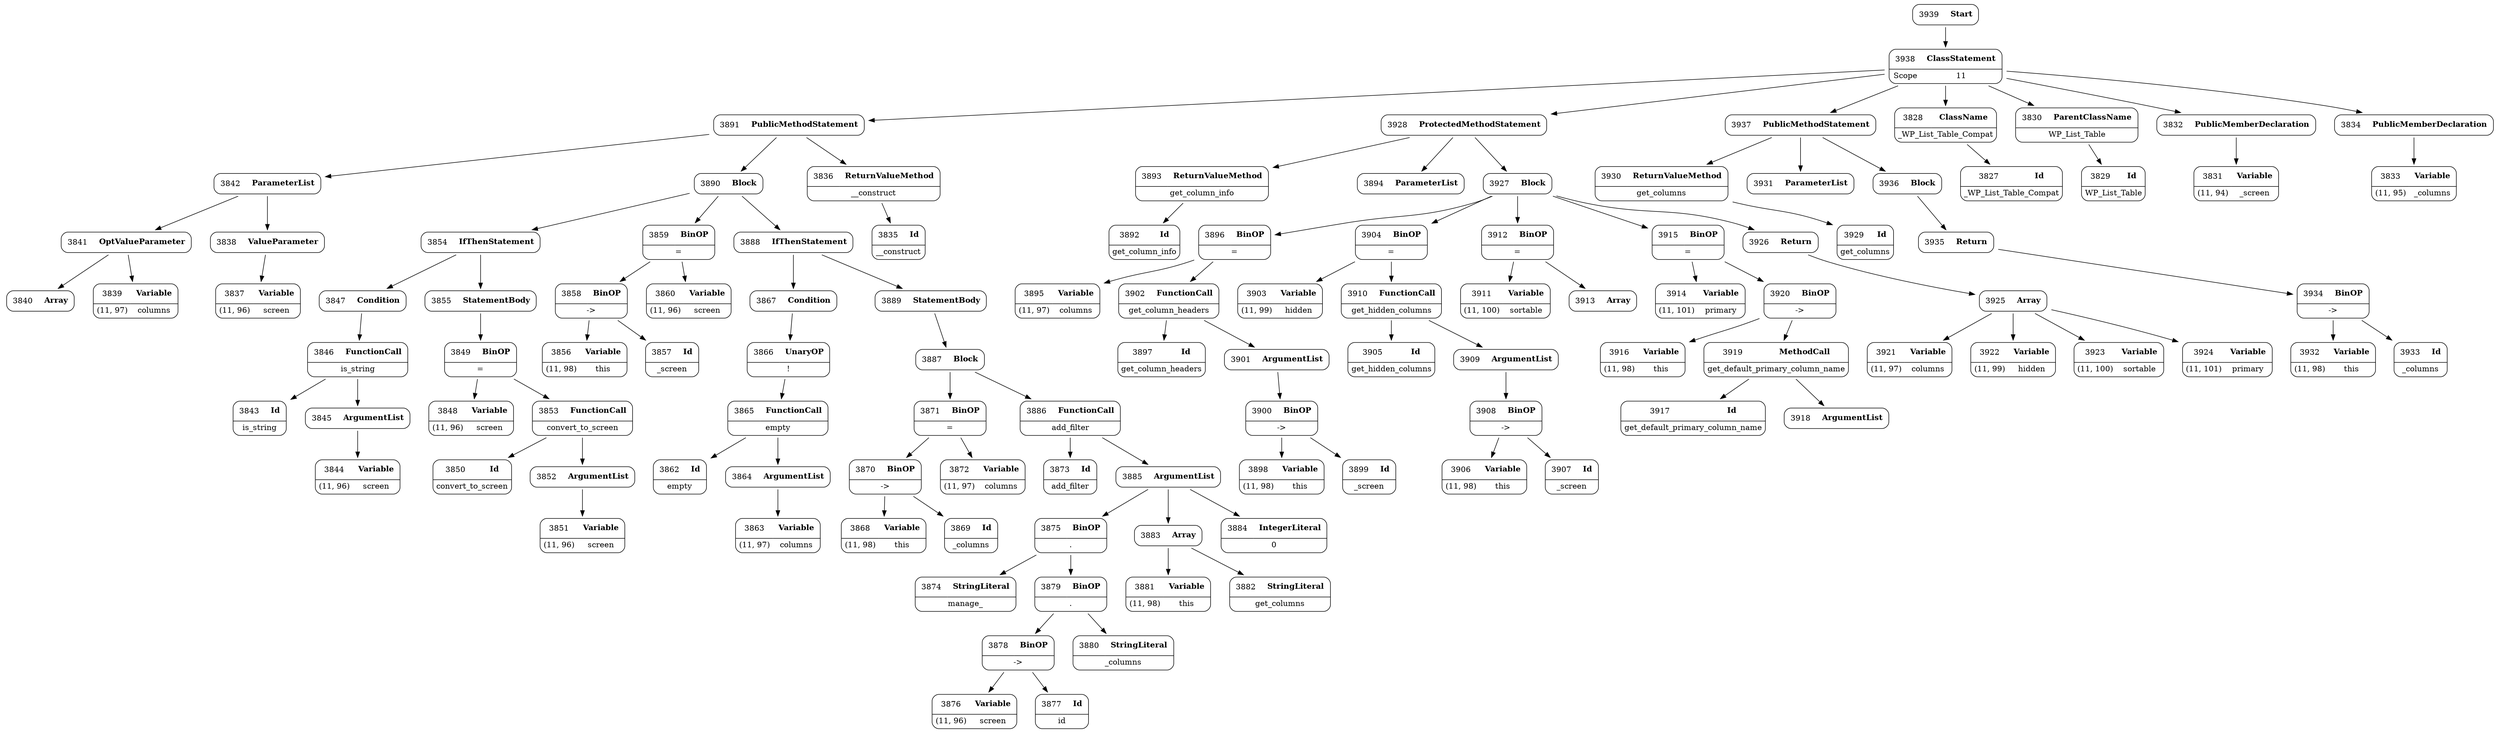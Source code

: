 digraph ast {
node [shape=none];
3840 [label=<<TABLE border='1' cellspacing='0' cellpadding='10' style='rounded' ><TR><TD border='0'>3840</TD><TD border='0'><B>Array</B></TD></TR></TABLE>>];
3841 [label=<<TABLE border='1' cellspacing='0' cellpadding='10' style='rounded' ><TR><TD border='0'>3841</TD><TD border='0'><B>OptValueParameter</B></TD></TR></TABLE>>];
3841 -> 3839 [weight=2];
3841 -> 3840 [weight=2];
3842 [label=<<TABLE border='1' cellspacing='0' cellpadding='10' style='rounded' ><TR><TD border='0'>3842</TD><TD border='0'><B>ParameterList</B></TD></TR></TABLE>>];
3842 -> 3838 [weight=2];
3842 -> 3841 [weight=2];
3843 [label=<<TABLE border='1' cellspacing='0' cellpadding='10' style='rounded' ><TR><TD border='0'>3843</TD><TD border='0'><B>Id</B></TD></TR><HR/><TR><TD border='0' cellpadding='5' colspan='2'>is_string</TD></TR></TABLE>>];
3844 [label=<<TABLE border='1' cellspacing='0' cellpadding='10' style='rounded' ><TR><TD border='0'>3844</TD><TD border='0'><B>Variable</B></TD></TR><HR/><TR><TD border='0' cellpadding='5'>(11, 96)</TD><TD border='0' cellpadding='5'>screen</TD></TR></TABLE>>];
3845 [label=<<TABLE border='1' cellspacing='0' cellpadding='10' style='rounded' ><TR><TD border='0'>3845</TD><TD border='0'><B>ArgumentList</B></TD></TR></TABLE>>];
3845 -> 3844 [weight=2];
3846 [label=<<TABLE border='1' cellspacing='0' cellpadding='10' style='rounded' ><TR><TD border='0'>3846</TD><TD border='0'><B>FunctionCall</B></TD></TR><HR/><TR><TD border='0' cellpadding='5' colspan='2'>is_string</TD></TR></TABLE>>];
3846 -> 3843 [weight=2];
3846 -> 3845 [weight=2];
3847 [label=<<TABLE border='1' cellspacing='0' cellpadding='10' style='rounded' ><TR><TD border='0'>3847</TD><TD border='0'><B>Condition</B></TD></TR></TABLE>>];
3847 -> 3846 [weight=2];
3848 [label=<<TABLE border='1' cellspacing='0' cellpadding='10' style='rounded' ><TR><TD border='0'>3848</TD><TD border='0'><B>Variable</B></TD></TR><HR/><TR><TD border='0' cellpadding='5'>(11, 96)</TD><TD border='0' cellpadding='5'>screen</TD></TR></TABLE>>];
3849 [label=<<TABLE border='1' cellspacing='0' cellpadding='10' style='rounded' ><TR><TD border='0'>3849</TD><TD border='0'><B>BinOP</B></TD></TR><HR/><TR><TD border='0' cellpadding='5' colspan='2'>=</TD></TR></TABLE>>];
3849 -> 3848 [weight=2];
3849 -> 3853 [weight=2];
3850 [label=<<TABLE border='1' cellspacing='0' cellpadding='10' style='rounded' ><TR><TD border='0'>3850</TD><TD border='0'><B>Id</B></TD></TR><HR/><TR><TD border='0' cellpadding='5' colspan='2'>convert_to_screen</TD></TR></TABLE>>];
3851 [label=<<TABLE border='1' cellspacing='0' cellpadding='10' style='rounded' ><TR><TD border='0'>3851</TD><TD border='0'><B>Variable</B></TD></TR><HR/><TR><TD border='0' cellpadding='5'>(11, 96)</TD><TD border='0' cellpadding='5'>screen</TD></TR></TABLE>>];
3852 [label=<<TABLE border='1' cellspacing='0' cellpadding='10' style='rounded' ><TR><TD border='0'>3852</TD><TD border='0'><B>ArgumentList</B></TD></TR></TABLE>>];
3852 -> 3851 [weight=2];
3853 [label=<<TABLE border='1' cellspacing='0' cellpadding='10' style='rounded' ><TR><TD border='0'>3853</TD><TD border='0'><B>FunctionCall</B></TD></TR><HR/><TR><TD border='0' cellpadding='5' colspan='2'>convert_to_screen</TD></TR></TABLE>>];
3853 -> 3850 [weight=2];
3853 -> 3852 [weight=2];
3854 [label=<<TABLE border='1' cellspacing='0' cellpadding='10' style='rounded' ><TR><TD border='0'>3854</TD><TD border='0'><B>IfThenStatement</B></TD></TR></TABLE>>];
3854 -> 3847 [weight=2];
3854 -> 3855 [weight=2];
3855 [label=<<TABLE border='1' cellspacing='0' cellpadding='10' style='rounded' ><TR><TD border='0'>3855</TD><TD border='0'><B>StatementBody</B></TD></TR></TABLE>>];
3855 -> 3849 [weight=2];
3856 [label=<<TABLE border='1' cellspacing='0' cellpadding='10' style='rounded' ><TR><TD border='0'>3856</TD><TD border='0'><B>Variable</B></TD></TR><HR/><TR><TD border='0' cellpadding='5'>(11, 98)</TD><TD border='0' cellpadding='5'>this</TD></TR></TABLE>>];
3857 [label=<<TABLE border='1' cellspacing='0' cellpadding='10' style='rounded' ><TR><TD border='0'>3857</TD><TD border='0'><B>Id</B></TD></TR><HR/><TR><TD border='0' cellpadding='5' colspan='2'>_screen</TD></TR></TABLE>>];
3858 [label=<<TABLE border='1' cellspacing='0' cellpadding='10' style='rounded' ><TR><TD border='0'>3858</TD><TD border='0'><B>BinOP</B></TD></TR><HR/><TR><TD border='0' cellpadding='5' colspan='2'>-&gt;</TD></TR></TABLE>>];
3858 -> 3856 [weight=2];
3858 -> 3857 [weight=2];
3859 [label=<<TABLE border='1' cellspacing='0' cellpadding='10' style='rounded' ><TR><TD border='0'>3859</TD><TD border='0'><B>BinOP</B></TD></TR><HR/><TR><TD border='0' cellpadding='5' colspan='2'>=</TD></TR></TABLE>>];
3859 -> 3858 [weight=2];
3859 -> 3860 [weight=2];
3860 [label=<<TABLE border='1' cellspacing='0' cellpadding='10' style='rounded' ><TR><TD border='0'>3860</TD><TD border='0'><B>Variable</B></TD></TR><HR/><TR><TD border='0' cellpadding='5'>(11, 96)</TD><TD border='0' cellpadding='5'>screen</TD></TR></TABLE>>];
3862 [label=<<TABLE border='1' cellspacing='0' cellpadding='10' style='rounded' ><TR><TD border='0'>3862</TD><TD border='0'><B>Id</B></TD></TR><HR/><TR><TD border='0' cellpadding='5' colspan='2'>empty</TD></TR></TABLE>>];
3863 [label=<<TABLE border='1' cellspacing='0' cellpadding='10' style='rounded' ><TR><TD border='0'>3863</TD><TD border='0'><B>Variable</B></TD></TR><HR/><TR><TD border='0' cellpadding='5'>(11, 97)</TD><TD border='0' cellpadding='5'>columns</TD></TR></TABLE>>];
3864 [label=<<TABLE border='1' cellspacing='0' cellpadding='10' style='rounded' ><TR><TD border='0'>3864</TD><TD border='0'><B>ArgumentList</B></TD></TR></TABLE>>];
3864 -> 3863 [weight=2];
3865 [label=<<TABLE border='1' cellspacing='0' cellpadding='10' style='rounded' ><TR><TD border='0'>3865</TD><TD border='0'><B>FunctionCall</B></TD></TR><HR/><TR><TD border='0' cellpadding='5' colspan='2'>empty</TD></TR></TABLE>>];
3865 -> 3862 [weight=2];
3865 -> 3864 [weight=2];
3866 [label=<<TABLE border='1' cellspacing='0' cellpadding='10' style='rounded' ><TR><TD border='0'>3866</TD><TD border='0'><B>UnaryOP</B></TD></TR><HR/><TR><TD border='0' cellpadding='5' colspan='2'>!</TD></TR></TABLE>>];
3866 -> 3865 [weight=2];
3867 [label=<<TABLE border='1' cellspacing='0' cellpadding='10' style='rounded' ><TR><TD border='0'>3867</TD><TD border='0'><B>Condition</B></TD></TR></TABLE>>];
3867 -> 3866 [weight=2];
3868 [label=<<TABLE border='1' cellspacing='0' cellpadding='10' style='rounded' ><TR><TD border='0'>3868</TD><TD border='0'><B>Variable</B></TD></TR><HR/><TR><TD border='0' cellpadding='5'>(11, 98)</TD><TD border='0' cellpadding='5'>this</TD></TR></TABLE>>];
3869 [label=<<TABLE border='1' cellspacing='0' cellpadding='10' style='rounded' ><TR><TD border='0'>3869</TD><TD border='0'><B>Id</B></TD></TR><HR/><TR><TD border='0' cellpadding='5' colspan='2'>_columns</TD></TR></TABLE>>];
3870 [label=<<TABLE border='1' cellspacing='0' cellpadding='10' style='rounded' ><TR><TD border='0'>3870</TD><TD border='0'><B>BinOP</B></TD></TR><HR/><TR><TD border='0' cellpadding='5' colspan='2'>-&gt;</TD></TR></TABLE>>];
3870 -> 3868 [weight=2];
3870 -> 3869 [weight=2];
3871 [label=<<TABLE border='1' cellspacing='0' cellpadding='10' style='rounded' ><TR><TD border='0'>3871</TD><TD border='0'><B>BinOP</B></TD></TR><HR/><TR><TD border='0' cellpadding='5' colspan='2'>=</TD></TR></TABLE>>];
3871 -> 3870 [weight=2];
3871 -> 3872 [weight=2];
3872 [label=<<TABLE border='1' cellspacing='0' cellpadding='10' style='rounded' ><TR><TD border='0'>3872</TD><TD border='0'><B>Variable</B></TD></TR><HR/><TR><TD border='0' cellpadding='5'>(11, 97)</TD><TD border='0' cellpadding='5'>columns</TD></TR></TABLE>>];
3873 [label=<<TABLE border='1' cellspacing='0' cellpadding='10' style='rounded' ><TR><TD border='0'>3873</TD><TD border='0'><B>Id</B></TD></TR><HR/><TR><TD border='0' cellpadding='5' colspan='2'>add_filter</TD></TR></TABLE>>];
3874 [label=<<TABLE border='1' cellspacing='0' cellpadding='10' style='rounded' ><TR><TD border='0'>3874</TD><TD border='0'><B>StringLiteral</B></TD></TR><HR/><TR><TD border='0' cellpadding='5' colspan='2'>manage_</TD></TR></TABLE>>];
3875 [label=<<TABLE border='1' cellspacing='0' cellpadding='10' style='rounded' ><TR><TD border='0'>3875</TD><TD border='0'><B>BinOP</B></TD></TR><HR/><TR><TD border='0' cellpadding='5' colspan='2'>.</TD></TR></TABLE>>];
3875 -> 3874 [weight=2];
3875 -> 3879 [weight=2];
3876 [label=<<TABLE border='1' cellspacing='0' cellpadding='10' style='rounded' ><TR><TD border='0'>3876</TD><TD border='0'><B>Variable</B></TD></TR><HR/><TR><TD border='0' cellpadding='5'>(11, 96)</TD><TD border='0' cellpadding='5'>screen</TD></TR></TABLE>>];
3877 [label=<<TABLE border='1' cellspacing='0' cellpadding='10' style='rounded' ><TR><TD border='0'>3877</TD><TD border='0'><B>Id</B></TD></TR><HR/><TR><TD border='0' cellpadding='5' colspan='2'>id</TD></TR></TABLE>>];
3878 [label=<<TABLE border='1' cellspacing='0' cellpadding='10' style='rounded' ><TR><TD border='0'>3878</TD><TD border='0'><B>BinOP</B></TD></TR><HR/><TR><TD border='0' cellpadding='5' colspan='2'>-&gt;</TD></TR></TABLE>>];
3878 -> 3876 [weight=2];
3878 -> 3877 [weight=2];
3879 [label=<<TABLE border='1' cellspacing='0' cellpadding='10' style='rounded' ><TR><TD border='0'>3879</TD><TD border='0'><B>BinOP</B></TD></TR><HR/><TR><TD border='0' cellpadding='5' colspan='2'>.</TD></TR></TABLE>>];
3879 -> 3878 [weight=2];
3879 -> 3880 [weight=2];
3880 [label=<<TABLE border='1' cellspacing='0' cellpadding='10' style='rounded' ><TR><TD border='0'>3880</TD><TD border='0'><B>StringLiteral</B></TD></TR><HR/><TR><TD border='0' cellpadding='5' colspan='2'>_columns</TD></TR></TABLE>>];
3881 [label=<<TABLE border='1' cellspacing='0' cellpadding='10' style='rounded' ><TR><TD border='0'>3881</TD><TD border='0'><B>Variable</B></TD></TR><HR/><TR><TD border='0' cellpadding='5'>(11, 98)</TD><TD border='0' cellpadding='5'>this</TD></TR></TABLE>>];
3882 [label=<<TABLE border='1' cellspacing='0' cellpadding='10' style='rounded' ><TR><TD border='0'>3882</TD><TD border='0'><B>StringLiteral</B></TD></TR><HR/><TR><TD border='0' cellpadding='5' colspan='2'>get_columns</TD></TR></TABLE>>];
3883 [label=<<TABLE border='1' cellspacing='0' cellpadding='10' style='rounded' ><TR><TD border='0'>3883</TD><TD border='0'><B>Array</B></TD></TR></TABLE>>];
3883 -> 3881 [weight=2];
3883 -> 3882 [weight=2];
3884 [label=<<TABLE border='1' cellspacing='0' cellpadding='10' style='rounded' ><TR><TD border='0'>3884</TD><TD border='0'><B>IntegerLiteral</B></TD></TR><HR/><TR><TD border='0' cellpadding='5' colspan='2'>0</TD></TR></TABLE>>];
3885 [label=<<TABLE border='1' cellspacing='0' cellpadding='10' style='rounded' ><TR><TD border='0'>3885</TD><TD border='0'><B>ArgumentList</B></TD></TR></TABLE>>];
3885 -> 3875 [weight=2];
3885 -> 3883 [weight=2];
3885 -> 3884 [weight=2];
3886 [label=<<TABLE border='1' cellspacing='0' cellpadding='10' style='rounded' ><TR><TD border='0'>3886</TD><TD border='0'><B>FunctionCall</B></TD></TR><HR/><TR><TD border='0' cellpadding='5' colspan='2'>add_filter</TD></TR></TABLE>>];
3886 -> 3873 [weight=2];
3886 -> 3885 [weight=2];
3887 [label=<<TABLE border='1' cellspacing='0' cellpadding='10' style='rounded' ><TR><TD border='0'>3887</TD><TD border='0'><B>Block</B></TD></TR></TABLE>>];
3887 -> 3871 [weight=2];
3887 -> 3886 [weight=2];
3888 [label=<<TABLE border='1' cellspacing='0' cellpadding='10' style='rounded' ><TR><TD border='0'>3888</TD><TD border='0'><B>IfThenStatement</B></TD></TR></TABLE>>];
3888 -> 3867 [weight=2];
3888 -> 3889 [weight=2];
3889 [label=<<TABLE border='1' cellspacing='0' cellpadding='10' style='rounded' ><TR><TD border='0'>3889</TD><TD border='0'><B>StatementBody</B></TD></TR></TABLE>>];
3889 -> 3887 [weight=2];
3890 [label=<<TABLE border='1' cellspacing='0' cellpadding='10' style='rounded' ><TR><TD border='0'>3890</TD><TD border='0'><B>Block</B></TD></TR></TABLE>>];
3890 -> 3854 [weight=2];
3890 -> 3859 [weight=2];
3890 -> 3888 [weight=2];
3891 [label=<<TABLE border='1' cellspacing='0' cellpadding='10' style='rounded' ><TR><TD border='0'>3891</TD><TD border='0'><B>PublicMethodStatement</B></TD></TR></TABLE>>];
3891 -> 3836 [weight=2];
3891 -> 3842 [weight=2];
3891 -> 3890 [weight=2];
3892 [label=<<TABLE border='1' cellspacing='0' cellpadding='10' style='rounded' ><TR><TD border='0'>3892</TD><TD border='0'><B>Id</B></TD></TR><HR/><TR><TD border='0' cellpadding='5' colspan='2'>get_column_info</TD></TR></TABLE>>];
3893 [label=<<TABLE border='1' cellspacing='0' cellpadding='10' style='rounded' ><TR><TD border='0'>3893</TD><TD border='0'><B>ReturnValueMethod</B></TD></TR><HR/><TR><TD border='0' cellpadding='5' colspan='2'>get_column_info</TD></TR></TABLE>>];
3893 -> 3892 [weight=2];
3894 [label=<<TABLE border='1' cellspacing='0' cellpadding='10' style='rounded' ><TR><TD border='0'>3894</TD><TD border='0'><B>ParameterList</B></TD></TR></TABLE>>];
3895 [label=<<TABLE border='1' cellspacing='0' cellpadding='10' style='rounded' ><TR><TD border='0'>3895</TD><TD border='0'><B>Variable</B></TD></TR><HR/><TR><TD border='0' cellpadding='5'>(11, 97)</TD><TD border='0' cellpadding='5'>columns</TD></TR></TABLE>>];
3896 [label=<<TABLE border='1' cellspacing='0' cellpadding='10' style='rounded' ><TR><TD border='0'>3896</TD><TD border='0'><B>BinOP</B></TD></TR><HR/><TR><TD border='0' cellpadding='5' colspan='2'>=</TD></TR></TABLE>>];
3896 -> 3895 [weight=2];
3896 -> 3902 [weight=2];
3897 [label=<<TABLE border='1' cellspacing='0' cellpadding='10' style='rounded' ><TR><TD border='0'>3897</TD><TD border='0'><B>Id</B></TD></TR><HR/><TR><TD border='0' cellpadding='5' colspan='2'>get_column_headers</TD></TR></TABLE>>];
3898 [label=<<TABLE border='1' cellspacing='0' cellpadding='10' style='rounded' ><TR><TD border='0'>3898</TD><TD border='0'><B>Variable</B></TD></TR><HR/><TR><TD border='0' cellpadding='5'>(11, 98)</TD><TD border='0' cellpadding='5'>this</TD></TR></TABLE>>];
3899 [label=<<TABLE border='1' cellspacing='0' cellpadding='10' style='rounded' ><TR><TD border='0'>3899</TD><TD border='0'><B>Id</B></TD></TR><HR/><TR><TD border='0' cellpadding='5' colspan='2'>_screen</TD></TR></TABLE>>];
3900 [label=<<TABLE border='1' cellspacing='0' cellpadding='10' style='rounded' ><TR><TD border='0'>3900</TD><TD border='0'><B>BinOP</B></TD></TR><HR/><TR><TD border='0' cellpadding='5' colspan='2'>-&gt;</TD></TR></TABLE>>];
3900 -> 3898 [weight=2];
3900 -> 3899 [weight=2];
3901 [label=<<TABLE border='1' cellspacing='0' cellpadding='10' style='rounded' ><TR><TD border='0'>3901</TD><TD border='0'><B>ArgumentList</B></TD></TR></TABLE>>];
3901 -> 3900 [weight=2];
3902 [label=<<TABLE border='1' cellspacing='0' cellpadding='10' style='rounded' ><TR><TD border='0'>3902</TD><TD border='0'><B>FunctionCall</B></TD></TR><HR/><TR><TD border='0' cellpadding='5' colspan='2'>get_column_headers</TD></TR></TABLE>>];
3902 -> 3897 [weight=2];
3902 -> 3901 [weight=2];
3903 [label=<<TABLE border='1' cellspacing='0' cellpadding='10' style='rounded' ><TR><TD border='0'>3903</TD><TD border='0'><B>Variable</B></TD></TR><HR/><TR><TD border='0' cellpadding='5'>(11, 99)</TD><TD border='0' cellpadding='5'>hidden</TD></TR></TABLE>>];
3904 [label=<<TABLE border='1' cellspacing='0' cellpadding='10' style='rounded' ><TR><TD border='0'>3904</TD><TD border='0'><B>BinOP</B></TD></TR><HR/><TR><TD border='0' cellpadding='5' colspan='2'>=</TD></TR></TABLE>>];
3904 -> 3903 [weight=2];
3904 -> 3910 [weight=2];
3905 [label=<<TABLE border='1' cellspacing='0' cellpadding='10' style='rounded' ><TR><TD border='0'>3905</TD><TD border='0'><B>Id</B></TD></TR><HR/><TR><TD border='0' cellpadding='5' colspan='2'>get_hidden_columns</TD></TR></TABLE>>];
3906 [label=<<TABLE border='1' cellspacing='0' cellpadding='10' style='rounded' ><TR><TD border='0'>3906</TD><TD border='0'><B>Variable</B></TD></TR><HR/><TR><TD border='0' cellpadding='5'>(11, 98)</TD><TD border='0' cellpadding='5'>this</TD></TR></TABLE>>];
3907 [label=<<TABLE border='1' cellspacing='0' cellpadding='10' style='rounded' ><TR><TD border='0'>3907</TD><TD border='0'><B>Id</B></TD></TR><HR/><TR><TD border='0' cellpadding='5' colspan='2'>_screen</TD></TR></TABLE>>];
3908 [label=<<TABLE border='1' cellspacing='0' cellpadding='10' style='rounded' ><TR><TD border='0'>3908</TD><TD border='0'><B>BinOP</B></TD></TR><HR/><TR><TD border='0' cellpadding='5' colspan='2'>-&gt;</TD></TR></TABLE>>];
3908 -> 3906 [weight=2];
3908 -> 3907 [weight=2];
3909 [label=<<TABLE border='1' cellspacing='0' cellpadding='10' style='rounded' ><TR><TD border='0'>3909</TD><TD border='0'><B>ArgumentList</B></TD></TR></TABLE>>];
3909 -> 3908 [weight=2];
3910 [label=<<TABLE border='1' cellspacing='0' cellpadding='10' style='rounded' ><TR><TD border='0'>3910</TD><TD border='0'><B>FunctionCall</B></TD></TR><HR/><TR><TD border='0' cellpadding='5' colspan='2'>get_hidden_columns</TD></TR></TABLE>>];
3910 -> 3905 [weight=2];
3910 -> 3909 [weight=2];
3911 [label=<<TABLE border='1' cellspacing='0' cellpadding='10' style='rounded' ><TR><TD border='0'>3911</TD><TD border='0'><B>Variable</B></TD></TR><HR/><TR><TD border='0' cellpadding='5'>(11, 100)</TD><TD border='0' cellpadding='5'>sortable</TD></TR></TABLE>>];
3912 [label=<<TABLE border='1' cellspacing='0' cellpadding='10' style='rounded' ><TR><TD border='0'>3912</TD><TD border='0'><B>BinOP</B></TD></TR><HR/><TR><TD border='0' cellpadding='5' colspan='2'>=</TD></TR></TABLE>>];
3912 -> 3911 [weight=2];
3912 -> 3913 [weight=2];
3913 [label=<<TABLE border='1' cellspacing='0' cellpadding='10' style='rounded' ><TR><TD border='0'>3913</TD><TD border='0'><B>Array</B></TD></TR></TABLE>>];
3914 [label=<<TABLE border='1' cellspacing='0' cellpadding='10' style='rounded' ><TR><TD border='0'>3914</TD><TD border='0'><B>Variable</B></TD></TR><HR/><TR><TD border='0' cellpadding='5'>(11, 101)</TD><TD border='0' cellpadding='5'>primary</TD></TR></TABLE>>];
3915 [label=<<TABLE border='1' cellspacing='0' cellpadding='10' style='rounded' ><TR><TD border='0'>3915</TD><TD border='0'><B>BinOP</B></TD></TR><HR/><TR><TD border='0' cellpadding='5' colspan='2'>=</TD></TR></TABLE>>];
3915 -> 3914 [weight=2];
3915 -> 3920 [weight=2];
3916 [label=<<TABLE border='1' cellspacing='0' cellpadding='10' style='rounded' ><TR><TD border='0'>3916</TD><TD border='0'><B>Variable</B></TD></TR><HR/><TR><TD border='0' cellpadding='5'>(11, 98)</TD><TD border='0' cellpadding='5'>this</TD></TR></TABLE>>];
3917 [label=<<TABLE border='1' cellspacing='0' cellpadding='10' style='rounded' ><TR><TD border='0'>3917</TD><TD border='0'><B>Id</B></TD></TR><HR/><TR><TD border='0' cellpadding='5' colspan='2'>get_default_primary_column_name</TD></TR></TABLE>>];
3918 [label=<<TABLE border='1' cellspacing='0' cellpadding='10' style='rounded' ><TR><TD border='0'>3918</TD><TD border='0'><B>ArgumentList</B></TD></TR></TABLE>>];
3919 [label=<<TABLE border='1' cellspacing='0' cellpadding='10' style='rounded' ><TR><TD border='0'>3919</TD><TD border='0'><B>MethodCall</B></TD></TR><HR/><TR><TD border='0' cellpadding='5' colspan='2'>get_default_primary_column_name</TD></TR></TABLE>>];
3919 -> 3917 [weight=2];
3919 -> 3918 [weight=2];
3920 [label=<<TABLE border='1' cellspacing='0' cellpadding='10' style='rounded' ><TR><TD border='0'>3920</TD><TD border='0'><B>BinOP</B></TD></TR><HR/><TR><TD border='0' cellpadding='5' colspan='2'>-&gt;</TD></TR></TABLE>>];
3920 -> 3916 [weight=2];
3920 -> 3919 [weight=2];
3921 [label=<<TABLE border='1' cellspacing='0' cellpadding='10' style='rounded' ><TR><TD border='0'>3921</TD><TD border='0'><B>Variable</B></TD></TR><HR/><TR><TD border='0' cellpadding='5'>(11, 97)</TD><TD border='0' cellpadding='5'>columns</TD></TR></TABLE>>];
3922 [label=<<TABLE border='1' cellspacing='0' cellpadding='10' style='rounded' ><TR><TD border='0'>3922</TD><TD border='0'><B>Variable</B></TD></TR><HR/><TR><TD border='0' cellpadding='5'>(11, 99)</TD><TD border='0' cellpadding='5'>hidden</TD></TR></TABLE>>];
3923 [label=<<TABLE border='1' cellspacing='0' cellpadding='10' style='rounded' ><TR><TD border='0'>3923</TD><TD border='0'><B>Variable</B></TD></TR><HR/><TR><TD border='0' cellpadding='5'>(11, 100)</TD><TD border='0' cellpadding='5'>sortable</TD></TR></TABLE>>];
3924 [label=<<TABLE border='1' cellspacing='0' cellpadding='10' style='rounded' ><TR><TD border='0'>3924</TD><TD border='0'><B>Variable</B></TD></TR><HR/><TR><TD border='0' cellpadding='5'>(11, 101)</TD><TD border='0' cellpadding='5'>primary</TD></TR></TABLE>>];
3925 [label=<<TABLE border='1' cellspacing='0' cellpadding='10' style='rounded' ><TR><TD border='0'>3925</TD><TD border='0'><B>Array</B></TD></TR></TABLE>>];
3925 -> 3921 [weight=2];
3925 -> 3922 [weight=2];
3925 -> 3923 [weight=2];
3925 -> 3924 [weight=2];
3926 [label=<<TABLE border='1' cellspacing='0' cellpadding='10' style='rounded' ><TR><TD border='0'>3926</TD><TD border='0'><B>Return</B></TD></TR></TABLE>>];
3926 -> 3925 [weight=2];
3927 [label=<<TABLE border='1' cellspacing='0' cellpadding='10' style='rounded' ><TR><TD border='0'>3927</TD><TD border='0'><B>Block</B></TD></TR></TABLE>>];
3927 -> 3896 [weight=2];
3927 -> 3904 [weight=2];
3927 -> 3912 [weight=2];
3927 -> 3915 [weight=2];
3927 -> 3926 [weight=2];
3928 [label=<<TABLE border='1' cellspacing='0' cellpadding='10' style='rounded' ><TR><TD border='0'>3928</TD><TD border='0'><B>ProtectedMethodStatement</B></TD></TR></TABLE>>];
3928 -> 3893 [weight=2];
3928 -> 3894 [weight=2];
3928 -> 3927 [weight=2];
3929 [label=<<TABLE border='1' cellspacing='0' cellpadding='10' style='rounded' ><TR><TD border='0'>3929</TD><TD border='0'><B>Id</B></TD></TR><HR/><TR><TD border='0' cellpadding='5' colspan='2'>get_columns</TD></TR></TABLE>>];
3930 [label=<<TABLE border='1' cellspacing='0' cellpadding='10' style='rounded' ><TR><TD border='0'>3930</TD><TD border='0'><B>ReturnValueMethod</B></TD></TR><HR/><TR><TD border='0' cellpadding='5' colspan='2'>get_columns</TD></TR></TABLE>>];
3930 -> 3929 [weight=2];
3931 [label=<<TABLE border='1' cellspacing='0' cellpadding='10' style='rounded' ><TR><TD border='0'>3931</TD><TD border='0'><B>ParameterList</B></TD></TR></TABLE>>];
3932 [label=<<TABLE border='1' cellspacing='0' cellpadding='10' style='rounded' ><TR><TD border='0'>3932</TD><TD border='0'><B>Variable</B></TD></TR><HR/><TR><TD border='0' cellpadding='5'>(11, 98)</TD><TD border='0' cellpadding='5'>this</TD></TR></TABLE>>];
3933 [label=<<TABLE border='1' cellspacing='0' cellpadding='10' style='rounded' ><TR><TD border='0'>3933</TD><TD border='0'><B>Id</B></TD></TR><HR/><TR><TD border='0' cellpadding='5' colspan='2'>_columns</TD></TR></TABLE>>];
3934 [label=<<TABLE border='1' cellspacing='0' cellpadding='10' style='rounded' ><TR><TD border='0'>3934</TD><TD border='0'><B>BinOP</B></TD></TR><HR/><TR><TD border='0' cellpadding='5' colspan='2'>-&gt;</TD></TR></TABLE>>];
3934 -> 3932 [weight=2];
3934 -> 3933 [weight=2];
3935 [label=<<TABLE border='1' cellspacing='0' cellpadding='10' style='rounded' ><TR><TD border='0'>3935</TD><TD border='0'><B>Return</B></TD></TR></TABLE>>];
3935 -> 3934 [weight=2];
3936 [label=<<TABLE border='1' cellspacing='0' cellpadding='10' style='rounded' ><TR><TD border='0'>3936</TD><TD border='0'><B>Block</B></TD></TR></TABLE>>];
3936 -> 3935 [weight=2];
3937 [label=<<TABLE border='1' cellspacing='0' cellpadding='10' style='rounded' ><TR><TD border='0'>3937</TD><TD border='0'><B>PublicMethodStatement</B></TD></TR></TABLE>>];
3937 -> 3930 [weight=2];
3937 -> 3931 [weight=2];
3937 -> 3936 [weight=2];
3938 [label=<<TABLE border='1' cellspacing='0' cellpadding='10' style='rounded' ><TR><TD border='0'>3938</TD><TD border='0'><B>ClassStatement</B></TD></TR><HR/><TR><TD border='0' cellpadding='5'>Scope</TD><TD border='0' cellpadding='5'>11</TD></TR></TABLE>>];
3938 -> 3828 [weight=2];
3938 -> 3830 [weight=2];
3938 -> 3832 [weight=2];
3938 -> 3834 [weight=2];
3938 -> 3891 [weight=2];
3938 -> 3928 [weight=2];
3938 -> 3937 [weight=2];
3939 [label=<<TABLE border='1' cellspacing='0' cellpadding='10' style='rounded' ><TR><TD border='0'>3939</TD><TD border='0'><B>Start</B></TD></TR></TABLE>>];
3939 -> 3938 [weight=2];
3827 [label=<<TABLE border='1' cellspacing='0' cellpadding='10' style='rounded' ><TR><TD border='0'>3827</TD><TD border='0'><B>Id</B></TD></TR><HR/><TR><TD border='0' cellpadding='5' colspan='2'>_WP_List_Table_Compat</TD></TR></TABLE>>];
3828 [label=<<TABLE border='1' cellspacing='0' cellpadding='10' style='rounded' ><TR><TD border='0'>3828</TD><TD border='0'><B>ClassName</B></TD></TR><HR/><TR><TD border='0' cellpadding='5' colspan='2'>_WP_List_Table_Compat</TD></TR></TABLE>>];
3828 -> 3827 [weight=2];
3829 [label=<<TABLE border='1' cellspacing='0' cellpadding='10' style='rounded' ><TR><TD border='0'>3829</TD><TD border='0'><B>Id</B></TD></TR><HR/><TR><TD border='0' cellpadding='5' colspan='2'>WP_List_Table</TD></TR></TABLE>>];
3830 [label=<<TABLE border='1' cellspacing='0' cellpadding='10' style='rounded' ><TR><TD border='0'>3830</TD><TD border='0'><B>ParentClassName</B></TD></TR><HR/><TR><TD border='0' cellpadding='5' colspan='2'>WP_List_Table</TD></TR></TABLE>>];
3830 -> 3829 [weight=2];
3831 [label=<<TABLE border='1' cellspacing='0' cellpadding='10' style='rounded' ><TR><TD border='0'>3831</TD><TD border='0'><B>Variable</B></TD></TR><HR/><TR><TD border='0' cellpadding='5'>(11, 94)</TD><TD border='0' cellpadding='5'>_screen</TD></TR></TABLE>>];
3832 [label=<<TABLE border='1' cellspacing='0' cellpadding='10' style='rounded' ><TR><TD border='0'>3832</TD><TD border='0'><B>PublicMemberDeclaration</B></TD></TR></TABLE>>];
3832 -> 3831 [weight=2];
3833 [label=<<TABLE border='1' cellspacing='0' cellpadding='10' style='rounded' ><TR><TD border='0'>3833</TD><TD border='0'><B>Variable</B></TD></TR><HR/><TR><TD border='0' cellpadding='5'>(11, 95)</TD><TD border='0' cellpadding='5'>_columns</TD></TR></TABLE>>];
3834 [label=<<TABLE border='1' cellspacing='0' cellpadding='10' style='rounded' ><TR><TD border='0'>3834</TD><TD border='0'><B>PublicMemberDeclaration</B></TD></TR></TABLE>>];
3834 -> 3833 [weight=2];
3835 [label=<<TABLE border='1' cellspacing='0' cellpadding='10' style='rounded' ><TR><TD border='0'>3835</TD><TD border='0'><B>Id</B></TD></TR><HR/><TR><TD border='0' cellpadding='5' colspan='2'>__construct</TD></TR></TABLE>>];
3836 [label=<<TABLE border='1' cellspacing='0' cellpadding='10' style='rounded' ><TR><TD border='0'>3836</TD><TD border='0'><B>ReturnValueMethod</B></TD></TR><HR/><TR><TD border='0' cellpadding='5' colspan='2'>__construct</TD></TR></TABLE>>];
3836 -> 3835 [weight=2];
3837 [label=<<TABLE border='1' cellspacing='0' cellpadding='10' style='rounded' ><TR><TD border='0'>3837</TD><TD border='0'><B>Variable</B></TD></TR><HR/><TR><TD border='0' cellpadding='5'>(11, 96)</TD><TD border='0' cellpadding='5'>screen</TD></TR></TABLE>>];
3838 [label=<<TABLE border='1' cellspacing='0' cellpadding='10' style='rounded' ><TR><TD border='0'>3838</TD><TD border='0'><B>ValueParameter</B></TD></TR></TABLE>>];
3838 -> 3837 [weight=2];
3839 [label=<<TABLE border='1' cellspacing='0' cellpadding='10' style='rounded' ><TR><TD border='0'>3839</TD><TD border='0'><B>Variable</B></TD></TR><HR/><TR><TD border='0' cellpadding='5'>(11, 97)</TD><TD border='0' cellpadding='5'>columns</TD></TR></TABLE>>];
}
